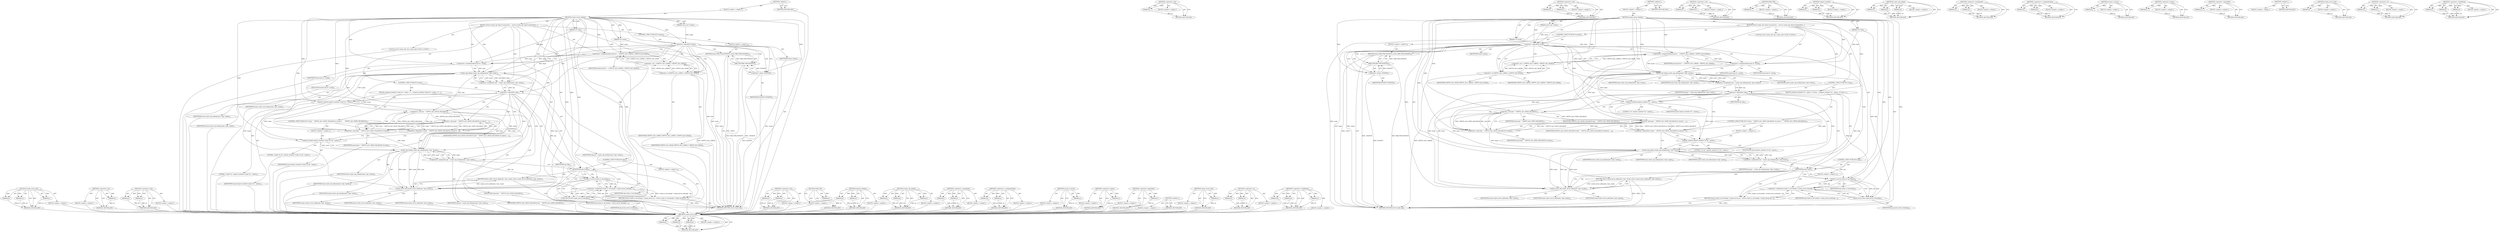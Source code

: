 digraph "&lt;operator&gt;.conditional" {
vulnerable_171 [label=<(METHOD,crypto_larval_add)>];
vulnerable_172 [label=<(PARAM,p1)>];
vulnerable_173 [label=<(PARAM,p2)>];
vulnerable_174 [label=<(PARAM,p3)>];
vulnerable_175 [label=<(BLOCK,&lt;empty&gt;,&lt;empty&gt;)>];
vulnerable_176 [label=<(METHOD_RETURN,ANY)>];
vulnerable_122 [label=<(METHOD,&lt;operator&gt;.not)>];
vulnerable_123 [label=<(PARAM,p1)>];
vulnerable_124 [label=<(BLOCK,&lt;empty&gt;,&lt;empty&gt;)>];
vulnerable_125 [label=<(METHOD_RETURN,ANY)>];
vulnerable_147 [label=<(METHOD,&lt;operator&gt;.and)>];
vulnerable_148 [label=<(PARAM,p1)>];
vulnerable_149 [label=<(PARAM,p2)>];
vulnerable_150 [label=<(BLOCK,&lt;empty&gt;,&lt;empty&gt;)>];
vulnerable_151 [label=<(METHOD_RETURN,ANY)>];
vulnerable_6 [label=<(METHOD,&lt;global&gt;)<SUB>1</SUB>>];
vulnerable_7 [label=<(BLOCK,&lt;empty&gt;,&lt;empty&gt;)<SUB>1</SUB>>];
vulnerable_8 [label=<(METHOD,crypto_larval_lookup)<SUB>1</SUB>>];
vulnerable_9 [label=<(PARAM,const char *name)<SUB>1</SUB>>];
vulnerable_10 [label=<(PARAM,u32 type)<SUB>1</SUB>>];
vulnerable_11 [label=<(PARAM,u32 mask)<SUB>1</SUB>>];
vulnerable_12 [label=<(BLOCK,{
	struct crypto_alg *alg;

	if (!name)
		retur...,{
	struct crypto_alg *alg;

	if (!name)
		retur...)<SUB>2</SUB>>];
vulnerable_13 [label="<(LOCAL,struct crypto_alg* alg: crypto_alg*)<SUB>3</SUB>>"];
vulnerable_14 [label=<(CONTROL_STRUCTURE,IF,if (!name))<SUB>5</SUB>>];
vulnerable_15 [label=<(&lt;operator&gt;.logicalNot,!name)<SUB>5</SUB>>];
vulnerable_16 [label=<(IDENTIFIER,name,!name)<SUB>5</SUB>>];
vulnerable_17 [label=<(BLOCK,&lt;empty&gt;,&lt;empty&gt;)<SUB>6</SUB>>];
vulnerable_18 [label=<(RETURN,return ERR_PTR(-ENOENT);,return ERR_PTR(-ENOENT);)<SUB>6</SUB>>];
vulnerable_19 [label=<(ERR_PTR,ERR_PTR(-ENOENT))<SUB>6</SUB>>];
vulnerable_20 [label=<(&lt;operator&gt;.minus,-ENOENT)<SUB>6</SUB>>];
vulnerable_21 [label=<(IDENTIFIER,ENOENT,-ENOENT)<SUB>6</SUB>>];
vulnerable_22 [label=<(&lt;operators&gt;.assignmentAnd,mask &amp;= ~(CRYPTO_ALG_LARVAL | CRYPTO_ALG_DEAD))<SUB>8</SUB>>];
vulnerable_23 [label=<(IDENTIFIER,mask,mask &amp;= ~(CRYPTO_ALG_LARVAL | CRYPTO_ALG_DEAD))<SUB>8</SUB>>];
vulnerable_24 [label=<(&lt;operator&gt;.not,~(CRYPTO_ALG_LARVAL | CRYPTO_ALG_DEAD))<SUB>8</SUB>>];
vulnerable_25 [label=<(&lt;operator&gt;.or,CRYPTO_ALG_LARVAL | CRYPTO_ALG_DEAD)<SUB>8</SUB>>];
vulnerable_26 [label=<(IDENTIFIER,CRYPTO_ALG_LARVAL,CRYPTO_ALG_LARVAL | CRYPTO_ALG_DEAD)<SUB>8</SUB>>];
vulnerable_27 [label=<(IDENTIFIER,CRYPTO_ALG_DEAD,CRYPTO_ALG_LARVAL | CRYPTO_ALG_DEAD)<SUB>8</SUB>>];
vulnerable_28 [label=<(&lt;operators&gt;.assignmentAnd,type &amp;= mask)<SUB>9</SUB>>];
vulnerable_29 [label=<(IDENTIFIER,type,type &amp;= mask)<SUB>9</SUB>>];
vulnerable_30 [label=<(IDENTIFIER,mask,type &amp;= mask)<SUB>9</SUB>>];
vulnerable_31 [label=<(&lt;operator&gt;.assignment,alg = crypto_alg_lookup(name, type, mask))<SUB>11</SUB>>];
vulnerable_32 [label=<(IDENTIFIER,alg,alg = crypto_alg_lookup(name, type, mask))<SUB>11</SUB>>];
vulnerable_33 [label=<(crypto_alg_lookup,crypto_alg_lookup(name, type, mask))<SUB>11</SUB>>];
vulnerable_34 [label=<(IDENTIFIER,name,crypto_alg_lookup(name, type, mask))<SUB>11</SUB>>];
vulnerable_35 [label=<(IDENTIFIER,type,crypto_alg_lookup(name, type, mask))<SUB>11</SUB>>];
vulnerable_36 [label=<(IDENTIFIER,mask,crypto_alg_lookup(name, type, mask))<SUB>11</SUB>>];
vulnerable_37 [label=<(CONTROL_STRUCTURE,IF,if (!alg))<SUB>12</SUB>>];
vulnerable_38 [label=<(&lt;operator&gt;.logicalNot,!alg)<SUB>12</SUB>>];
vulnerable_39 [label=<(IDENTIFIER,alg,!alg)<SUB>12</SUB>>];
vulnerable_40 [label=<(BLOCK,{
		request_module(&quot;%s&quot;, name);
 
 		if (!((typ...,{
		request_module(&quot;%s&quot;, name);
 
 		if (!((typ...)<SUB>12</SUB>>];
vulnerable_41 [label=<(request_module,request_module(&quot;%s&quot;, name))<SUB>13</SUB>>];
vulnerable_42 [label=<(LITERAL,&quot;%s&quot;,request_module(&quot;%s&quot;, name))<SUB>13</SUB>>];
vulnerable_43 [label=<(IDENTIFIER,name,request_module(&quot;%s&quot;, name))<SUB>13</SUB>>];
vulnerable_44 [label=<(CONTROL_STRUCTURE,IF,if (!((type ^ CRYPTO_ALG_NEED_FALLBACK) &amp; mask &amp;
 		      CRYPTO_ALG_NEED_FALLBACK)))<SUB>15</SUB>>];
vulnerable_45 [label=<(&lt;operator&gt;.logicalNot,!((type ^ CRYPTO_ALG_NEED_FALLBACK) &amp; mask &amp;
 	...)<SUB>15</SUB>>];
vulnerable_46 [label=<(&lt;operator&gt;.and,(type ^ CRYPTO_ALG_NEED_FALLBACK) &amp; mask &amp;
 		 ...)<SUB>15</SUB>>];
vulnerable_47 [label=<(&lt;operator&gt;.and,(type ^ CRYPTO_ALG_NEED_FALLBACK) &amp; mask)<SUB>15</SUB>>];
vulnerable_48 [label=<(&lt;operator&gt;.xor,type ^ CRYPTO_ALG_NEED_FALLBACK)<SUB>15</SUB>>];
vulnerable_49 [label=<(IDENTIFIER,type,type ^ CRYPTO_ALG_NEED_FALLBACK)<SUB>15</SUB>>];
vulnerable_50 [label=<(IDENTIFIER,CRYPTO_ALG_NEED_FALLBACK,type ^ CRYPTO_ALG_NEED_FALLBACK)<SUB>15</SUB>>];
vulnerable_51 [label=<(IDENTIFIER,mask,(type ^ CRYPTO_ALG_NEED_FALLBACK) &amp; mask)<SUB>15</SUB>>];
vulnerable_52 [label=<(IDENTIFIER,CRYPTO_ALG_NEED_FALLBACK,(type ^ CRYPTO_ALG_NEED_FALLBACK) &amp; mask &amp;
 		 ...)<SUB>16</SUB>>];
vulnerable_53 [label=<(BLOCK,&lt;empty&gt;,&lt;empty&gt;)<SUB>17</SUB>>];
vulnerable_54 [label=<(request_module,request_module(&quot;%s-all&quot;, name))<SUB>17</SUB>>];
vulnerable_55 [label=<(LITERAL,&quot;%s-all&quot;,request_module(&quot;%s-all&quot;, name))<SUB>17</SUB>>];
vulnerable_56 [label=<(IDENTIFIER,name,request_module(&quot;%s-all&quot;, name))<SUB>17</SUB>>];
vulnerable_57 [label=<(&lt;operator&gt;.assignment,alg = crypto_alg_lookup(name, type, mask))<SUB>19</SUB>>];
vulnerable_58 [label=<(IDENTIFIER,alg,alg = crypto_alg_lookup(name, type, mask))<SUB>19</SUB>>];
vulnerable_59 [label=<(crypto_alg_lookup,crypto_alg_lookup(name, type, mask))<SUB>19</SUB>>];
vulnerable_60 [label=<(IDENTIFIER,name,crypto_alg_lookup(name, type, mask))<SUB>19</SUB>>];
vulnerable_61 [label=<(IDENTIFIER,type,crypto_alg_lookup(name, type, mask))<SUB>19</SUB>>];
vulnerable_62 [label=<(IDENTIFIER,mask,crypto_alg_lookup(name, type, mask))<SUB>19</SUB>>];
vulnerable_63 [label=<(CONTROL_STRUCTURE,IF,if (alg))<SUB>22</SUB>>];
vulnerable_64 [label=<(IDENTIFIER,alg,if (alg))<SUB>22</SUB>>];
vulnerable_65 [label=<(BLOCK,&lt;empty&gt;,&lt;empty&gt;)<SUB>23</SUB>>];
vulnerable_66 [label=<(RETURN,return crypto_is_larval(alg) ? crypto_larval_wa...,return crypto_is_larval(alg) ? crypto_larval_wa...)<SUB>23</SUB>>];
vulnerable_67 [label=<(&lt;operator&gt;.conditional,crypto_is_larval(alg) ? crypto_larval_wait(alg)...)<SUB>23</SUB>>];
vulnerable_68 [label=<(crypto_is_larval,crypto_is_larval(alg))<SUB>23</SUB>>];
vulnerable_69 [label=<(IDENTIFIER,alg,crypto_is_larval(alg))<SUB>23</SUB>>];
vulnerable_70 [label=<(crypto_larval_wait,crypto_larval_wait(alg))<SUB>23</SUB>>];
vulnerable_71 [label=<(IDENTIFIER,alg,crypto_larval_wait(alg))<SUB>23</SUB>>];
vulnerable_72 [label=<(IDENTIFIER,alg,crypto_is_larval(alg) ? crypto_larval_wait(alg)...)<SUB>23</SUB>>];
vulnerable_73 [label=<(RETURN,return crypto_larval_add(name, type, mask);,return crypto_larval_add(name, type, mask);)<SUB>25</SUB>>];
vulnerable_74 [label=<(crypto_larval_add,crypto_larval_add(name, type, mask))<SUB>25</SUB>>];
vulnerable_75 [label=<(IDENTIFIER,name,crypto_larval_add(name, type, mask))<SUB>25</SUB>>];
vulnerable_76 [label=<(IDENTIFIER,type,crypto_larval_add(name, type, mask))<SUB>25</SUB>>];
vulnerable_77 [label=<(IDENTIFIER,mask,crypto_larval_add(name, type, mask))<SUB>25</SUB>>];
vulnerable_78 [label=<(METHOD_RETURN,struct crypto_alg)<SUB>1</SUB>>];
vulnerable_80 [label=<(METHOD_RETURN,ANY)<SUB>1</SUB>>];
vulnerable_152 [label=<(METHOD,&lt;operator&gt;.xor)>];
vulnerable_153 [label=<(PARAM,p1)>];
vulnerable_154 [label=<(PARAM,p2)>];
vulnerable_155 [label=<(BLOCK,&lt;empty&gt;,&lt;empty&gt;)>];
vulnerable_156 [label=<(METHOD_RETURN,ANY)>];
vulnerable_109 [label=<(METHOD,ERR_PTR)>];
vulnerable_110 [label=<(PARAM,p1)>];
vulnerable_111 [label=<(BLOCK,&lt;empty&gt;,&lt;empty&gt;)>];
vulnerable_112 [label=<(METHOD_RETURN,ANY)>];
vulnerable_142 [label=<(METHOD,request_module)>];
vulnerable_143 [label=<(PARAM,p1)>];
vulnerable_144 [label=<(PARAM,p2)>];
vulnerable_145 [label=<(BLOCK,&lt;empty&gt;,&lt;empty&gt;)>];
vulnerable_146 [label=<(METHOD_RETURN,ANY)>];
vulnerable_136 [label=<(METHOD,crypto_alg_lookup)>];
vulnerable_137 [label=<(PARAM,p1)>];
vulnerable_138 [label=<(PARAM,p2)>];
vulnerable_139 [label=<(PARAM,p3)>];
vulnerable_140 [label=<(BLOCK,&lt;empty&gt;,&lt;empty&gt;)>];
vulnerable_141 [label=<(METHOD_RETURN,ANY)>];
vulnerable_131 [label=<(METHOD,&lt;operator&gt;.assignment)>];
vulnerable_132 [label=<(PARAM,p1)>];
vulnerable_133 [label=<(PARAM,p2)>];
vulnerable_134 [label=<(BLOCK,&lt;empty&gt;,&lt;empty&gt;)>];
vulnerable_135 [label=<(METHOD_RETURN,ANY)>];
vulnerable_117 [label=<(METHOD,&lt;operators&gt;.assignmentAnd)>];
vulnerable_118 [label=<(PARAM,p1)>];
vulnerable_119 [label=<(PARAM,p2)>];
vulnerable_120 [label=<(BLOCK,&lt;empty&gt;,&lt;empty&gt;)>];
vulnerable_121 [label=<(METHOD_RETURN,ANY)>];
vulnerable_163 [label=<(METHOD,crypto_is_larval)>];
vulnerable_164 [label=<(PARAM,p1)>];
vulnerable_165 [label=<(BLOCK,&lt;empty&gt;,&lt;empty&gt;)>];
vulnerable_166 [label=<(METHOD_RETURN,ANY)>];
vulnerable_113 [label=<(METHOD,&lt;operator&gt;.minus)>];
vulnerable_114 [label=<(PARAM,p1)>];
vulnerable_115 [label=<(BLOCK,&lt;empty&gt;,&lt;empty&gt;)>];
vulnerable_116 [label=<(METHOD_RETURN,ANY)>];
vulnerable_105 [label=<(METHOD,&lt;operator&gt;.logicalNot)>];
vulnerable_106 [label=<(PARAM,p1)>];
vulnerable_107 [label=<(BLOCK,&lt;empty&gt;,&lt;empty&gt;)>];
vulnerable_108 [label=<(METHOD_RETURN,ANY)>];
vulnerable_99 [label=<(METHOD,&lt;global&gt;)<SUB>1</SUB>>];
vulnerable_100 [label=<(BLOCK,&lt;empty&gt;,&lt;empty&gt;)>];
vulnerable_101 [label=<(METHOD_RETURN,ANY)>];
vulnerable_167 [label=<(METHOD,crypto_larval_wait)>];
vulnerable_168 [label=<(PARAM,p1)>];
vulnerable_169 [label=<(BLOCK,&lt;empty&gt;,&lt;empty&gt;)>];
vulnerable_170 [label=<(METHOD_RETURN,ANY)>];
vulnerable_126 [label=<(METHOD,&lt;operator&gt;.or)>];
vulnerable_127 [label=<(PARAM,p1)>];
vulnerable_128 [label=<(PARAM,p2)>];
vulnerable_129 [label=<(BLOCK,&lt;empty&gt;,&lt;empty&gt;)>];
vulnerable_130 [label=<(METHOD_RETURN,ANY)>];
vulnerable_157 [label=<(METHOD,&lt;operator&gt;.conditional)>];
vulnerable_158 [label=<(PARAM,p1)>];
vulnerable_159 [label=<(PARAM,p2)>];
vulnerable_160 [label=<(PARAM,p3)>];
vulnerable_161 [label=<(BLOCK,&lt;empty&gt;,&lt;empty&gt;)>];
vulnerable_162 [label=<(METHOD_RETURN,ANY)>];
fixed_171 [label=<(METHOD,crypto_larval_add)>];
fixed_172 [label=<(PARAM,p1)>];
fixed_173 [label=<(PARAM,p2)>];
fixed_174 [label=<(PARAM,p3)>];
fixed_175 [label=<(BLOCK,&lt;empty&gt;,&lt;empty&gt;)>];
fixed_176 [label=<(METHOD_RETURN,ANY)>];
fixed_122 [label=<(METHOD,&lt;operator&gt;.not)>];
fixed_123 [label=<(PARAM,p1)>];
fixed_124 [label=<(BLOCK,&lt;empty&gt;,&lt;empty&gt;)>];
fixed_125 [label=<(METHOD_RETURN,ANY)>];
fixed_147 [label=<(METHOD,&lt;operator&gt;.and)>];
fixed_148 [label=<(PARAM,p1)>];
fixed_149 [label=<(PARAM,p2)>];
fixed_150 [label=<(BLOCK,&lt;empty&gt;,&lt;empty&gt;)>];
fixed_151 [label=<(METHOD_RETURN,ANY)>];
fixed_6 [label=<(METHOD,&lt;global&gt;)<SUB>1</SUB>>];
fixed_7 [label=<(BLOCK,&lt;empty&gt;,&lt;empty&gt;)<SUB>1</SUB>>];
fixed_8 [label=<(METHOD,crypto_larval_lookup)<SUB>1</SUB>>];
fixed_9 [label=<(PARAM,const char *name)<SUB>1</SUB>>];
fixed_10 [label=<(PARAM,u32 type)<SUB>1</SUB>>];
fixed_11 [label=<(PARAM,u32 mask)<SUB>1</SUB>>];
fixed_12 [label=<(BLOCK,{
	struct crypto_alg *alg;

	if (!name)
		retur...,{
	struct crypto_alg *alg;

	if (!name)
		retur...)<SUB>2</SUB>>];
fixed_13 [label="<(LOCAL,struct crypto_alg* alg: crypto_alg*)<SUB>3</SUB>>"];
fixed_14 [label=<(CONTROL_STRUCTURE,IF,if (!name))<SUB>5</SUB>>];
fixed_15 [label=<(&lt;operator&gt;.logicalNot,!name)<SUB>5</SUB>>];
fixed_16 [label=<(IDENTIFIER,name,!name)<SUB>5</SUB>>];
fixed_17 [label=<(BLOCK,&lt;empty&gt;,&lt;empty&gt;)<SUB>6</SUB>>];
fixed_18 [label=<(RETURN,return ERR_PTR(-ENOENT);,return ERR_PTR(-ENOENT);)<SUB>6</SUB>>];
fixed_19 [label=<(ERR_PTR,ERR_PTR(-ENOENT))<SUB>6</SUB>>];
fixed_20 [label=<(&lt;operator&gt;.minus,-ENOENT)<SUB>6</SUB>>];
fixed_21 [label=<(IDENTIFIER,ENOENT,-ENOENT)<SUB>6</SUB>>];
fixed_22 [label=<(&lt;operators&gt;.assignmentAnd,mask &amp;= ~(CRYPTO_ALG_LARVAL | CRYPTO_ALG_DEAD))<SUB>8</SUB>>];
fixed_23 [label=<(IDENTIFIER,mask,mask &amp;= ~(CRYPTO_ALG_LARVAL | CRYPTO_ALG_DEAD))<SUB>8</SUB>>];
fixed_24 [label=<(&lt;operator&gt;.not,~(CRYPTO_ALG_LARVAL | CRYPTO_ALG_DEAD))<SUB>8</SUB>>];
fixed_25 [label=<(&lt;operator&gt;.or,CRYPTO_ALG_LARVAL | CRYPTO_ALG_DEAD)<SUB>8</SUB>>];
fixed_26 [label=<(IDENTIFIER,CRYPTO_ALG_LARVAL,CRYPTO_ALG_LARVAL | CRYPTO_ALG_DEAD)<SUB>8</SUB>>];
fixed_27 [label=<(IDENTIFIER,CRYPTO_ALG_DEAD,CRYPTO_ALG_LARVAL | CRYPTO_ALG_DEAD)<SUB>8</SUB>>];
fixed_28 [label=<(&lt;operators&gt;.assignmentAnd,type &amp;= mask)<SUB>9</SUB>>];
fixed_29 [label=<(IDENTIFIER,type,type &amp;= mask)<SUB>9</SUB>>];
fixed_30 [label=<(IDENTIFIER,mask,type &amp;= mask)<SUB>9</SUB>>];
fixed_31 [label=<(&lt;operator&gt;.assignment,alg = crypto_alg_lookup(name, type, mask))<SUB>11</SUB>>];
fixed_32 [label=<(IDENTIFIER,alg,alg = crypto_alg_lookup(name, type, mask))<SUB>11</SUB>>];
fixed_33 [label=<(crypto_alg_lookup,crypto_alg_lookup(name, type, mask))<SUB>11</SUB>>];
fixed_34 [label=<(IDENTIFIER,name,crypto_alg_lookup(name, type, mask))<SUB>11</SUB>>];
fixed_35 [label=<(IDENTIFIER,type,crypto_alg_lookup(name, type, mask))<SUB>11</SUB>>];
fixed_36 [label=<(IDENTIFIER,mask,crypto_alg_lookup(name, type, mask))<SUB>11</SUB>>];
fixed_37 [label=<(CONTROL_STRUCTURE,IF,if (!alg))<SUB>12</SUB>>];
fixed_38 [label=<(&lt;operator&gt;.logicalNot,!alg)<SUB>12</SUB>>];
fixed_39 [label=<(IDENTIFIER,alg,!alg)<SUB>12</SUB>>];
fixed_40 [label=<(BLOCK,{
		request_module(&quot;crypto-%s&quot;, name);
 
 		if ...,{
		request_module(&quot;crypto-%s&quot;, name);
 
 		if ...)<SUB>12</SUB>>];
fixed_41 [label=<(request_module,request_module(&quot;crypto-%s&quot;, name))<SUB>13</SUB>>];
fixed_42 [label=<(LITERAL,&quot;crypto-%s&quot;,request_module(&quot;crypto-%s&quot;, name))<SUB>13</SUB>>];
fixed_43 [label=<(IDENTIFIER,name,request_module(&quot;crypto-%s&quot;, name))<SUB>13</SUB>>];
fixed_44 [label=<(CONTROL_STRUCTURE,IF,if (!((type ^ CRYPTO_ALG_NEED_FALLBACK) &amp; mask &amp;
 		      CRYPTO_ALG_NEED_FALLBACK)))<SUB>15</SUB>>];
fixed_45 [label=<(&lt;operator&gt;.logicalNot,!((type ^ CRYPTO_ALG_NEED_FALLBACK) &amp; mask &amp;
 	...)<SUB>15</SUB>>];
fixed_46 [label=<(&lt;operator&gt;.and,(type ^ CRYPTO_ALG_NEED_FALLBACK) &amp; mask &amp;
 		 ...)<SUB>15</SUB>>];
fixed_47 [label=<(&lt;operator&gt;.and,(type ^ CRYPTO_ALG_NEED_FALLBACK) &amp; mask)<SUB>15</SUB>>];
fixed_48 [label=<(&lt;operator&gt;.xor,type ^ CRYPTO_ALG_NEED_FALLBACK)<SUB>15</SUB>>];
fixed_49 [label=<(IDENTIFIER,type,type ^ CRYPTO_ALG_NEED_FALLBACK)<SUB>15</SUB>>];
fixed_50 [label=<(IDENTIFIER,CRYPTO_ALG_NEED_FALLBACK,type ^ CRYPTO_ALG_NEED_FALLBACK)<SUB>15</SUB>>];
fixed_51 [label=<(IDENTIFIER,mask,(type ^ CRYPTO_ALG_NEED_FALLBACK) &amp; mask)<SUB>15</SUB>>];
fixed_52 [label=<(IDENTIFIER,CRYPTO_ALG_NEED_FALLBACK,(type ^ CRYPTO_ALG_NEED_FALLBACK) &amp; mask &amp;
 		 ...)<SUB>16</SUB>>];
fixed_53 [label=<(BLOCK,&lt;empty&gt;,&lt;empty&gt;)<SUB>17</SUB>>];
fixed_54 [label=<(request_module,request_module(&quot;crypto-%s-all&quot;, name))<SUB>17</SUB>>];
fixed_55 [label=<(LITERAL,&quot;crypto-%s-all&quot;,request_module(&quot;crypto-%s-all&quot;, name))<SUB>17</SUB>>];
fixed_56 [label=<(IDENTIFIER,name,request_module(&quot;crypto-%s-all&quot;, name))<SUB>17</SUB>>];
fixed_57 [label=<(&lt;operator&gt;.assignment,alg = crypto_alg_lookup(name, type, mask))<SUB>19</SUB>>];
fixed_58 [label=<(IDENTIFIER,alg,alg = crypto_alg_lookup(name, type, mask))<SUB>19</SUB>>];
fixed_59 [label=<(crypto_alg_lookup,crypto_alg_lookup(name, type, mask))<SUB>19</SUB>>];
fixed_60 [label=<(IDENTIFIER,name,crypto_alg_lookup(name, type, mask))<SUB>19</SUB>>];
fixed_61 [label=<(IDENTIFIER,type,crypto_alg_lookup(name, type, mask))<SUB>19</SUB>>];
fixed_62 [label=<(IDENTIFIER,mask,crypto_alg_lookup(name, type, mask))<SUB>19</SUB>>];
fixed_63 [label=<(CONTROL_STRUCTURE,IF,if (alg))<SUB>22</SUB>>];
fixed_64 [label=<(IDENTIFIER,alg,if (alg))<SUB>22</SUB>>];
fixed_65 [label=<(BLOCK,&lt;empty&gt;,&lt;empty&gt;)<SUB>23</SUB>>];
fixed_66 [label=<(RETURN,return crypto_is_larval(alg) ? crypto_larval_wa...,return crypto_is_larval(alg) ? crypto_larval_wa...)<SUB>23</SUB>>];
fixed_67 [label=<(&lt;operator&gt;.conditional,crypto_is_larval(alg) ? crypto_larval_wait(alg)...)<SUB>23</SUB>>];
fixed_68 [label=<(crypto_is_larval,crypto_is_larval(alg))<SUB>23</SUB>>];
fixed_69 [label=<(IDENTIFIER,alg,crypto_is_larval(alg))<SUB>23</SUB>>];
fixed_70 [label=<(crypto_larval_wait,crypto_larval_wait(alg))<SUB>23</SUB>>];
fixed_71 [label=<(IDENTIFIER,alg,crypto_larval_wait(alg))<SUB>23</SUB>>];
fixed_72 [label=<(IDENTIFIER,alg,crypto_is_larval(alg) ? crypto_larval_wait(alg)...)<SUB>23</SUB>>];
fixed_73 [label=<(RETURN,return crypto_larval_add(name, type, mask);,return crypto_larval_add(name, type, mask);)<SUB>25</SUB>>];
fixed_74 [label=<(crypto_larval_add,crypto_larval_add(name, type, mask))<SUB>25</SUB>>];
fixed_75 [label=<(IDENTIFIER,name,crypto_larval_add(name, type, mask))<SUB>25</SUB>>];
fixed_76 [label=<(IDENTIFIER,type,crypto_larval_add(name, type, mask))<SUB>25</SUB>>];
fixed_77 [label=<(IDENTIFIER,mask,crypto_larval_add(name, type, mask))<SUB>25</SUB>>];
fixed_78 [label=<(METHOD_RETURN,struct crypto_alg)<SUB>1</SUB>>];
fixed_80 [label=<(METHOD_RETURN,ANY)<SUB>1</SUB>>];
fixed_152 [label=<(METHOD,&lt;operator&gt;.xor)>];
fixed_153 [label=<(PARAM,p1)>];
fixed_154 [label=<(PARAM,p2)>];
fixed_155 [label=<(BLOCK,&lt;empty&gt;,&lt;empty&gt;)>];
fixed_156 [label=<(METHOD_RETURN,ANY)>];
fixed_109 [label=<(METHOD,ERR_PTR)>];
fixed_110 [label=<(PARAM,p1)>];
fixed_111 [label=<(BLOCK,&lt;empty&gt;,&lt;empty&gt;)>];
fixed_112 [label=<(METHOD_RETURN,ANY)>];
fixed_142 [label=<(METHOD,request_module)>];
fixed_143 [label=<(PARAM,p1)>];
fixed_144 [label=<(PARAM,p2)>];
fixed_145 [label=<(BLOCK,&lt;empty&gt;,&lt;empty&gt;)>];
fixed_146 [label=<(METHOD_RETURN,ANY)>];
fixed_136 [label=<(METHOD,crypto_alg_lookup)>];
fixed_137 [label=<(PARAM,p1)>];
fixed_138 [label=<(PARAM,p2)>];
fixed_139 [label=<(PARAM,p3)>];
fixed_140 [label=<(BLOCK,&lt;empty&gt;,&lt;empty&gt;)>];
fixed_141 [label=<(METHOD_RETURN,ANY)>];
fixed_131 [label=<(METHOD,&lt;operator&gt;.assignment)>];
fixed_132 [label=<(PARAM,p1)>];
fixed_133 [label=<(PARAM,p2)>];
fixed_134 [label=<(BLOCK,&lt;empty&gt;,&lt;empty&gt;)>];
fixed_135 [label=<(METHOD_RETURN,ANY)>];
fixed_117 [label=<(METHOD,&lt;operators&gt;.assignmentAnd)>];
fixed_118 [label=<(PARAM,p1)>];
fixed_119 [label=<(PARAM,p2)>];
fixed_120 [label=<(BLOCK,&lt;empty&gt;,&lt;empty&gt;)>];
fixed_121 [label=<(METHOD_RETURN,ANY)>];
fixed_163 [label=<(METHOD,crypto_is_larval)>];
fixed_164 [label=<(PARAM,p1)>];
fixed_165 [label=<(BLOCK,&lt;empty&gt;,&lt;empty&gt;)>];
fixed_166 [label=<(METHOD_RETURN,ANY)>];
fixed_113 [label=<(METHOD,&lt;operator&gt;.minus)>];
fixed_114 [label=<(PARAM,p1)>];
fixed_115 [label=<(BLOCK,&lt;empty&gt;,&lt;empty&gt;)>];
fixed_116 [label=<(METHOD_RETURN,ANY)>];
fixed_105 [label=<(METHOD,&lt;operator&gt;.logicalNot)>];
fixed_106 [label=<(PARAM,p1)>];
fixed_107 [label=<(BLOCK,&lt;empty&gt;,&lt;empty&gt;)>];
fixed_108 [label=<(METHOD_RETURN,ANY)>];
fixed_99 [label=<(METHOD,&lt;global&gt;)<SUB>1</SUB>>];
fixed_100 [label=<(BLOCK,&lt;empty&gt;,&lt;empty&gt;)>];
fixed_101 [label=<(METHOD_RETURN,ANY)>];
fixed_167 [label=<(METHOD,crypto_larval_wait)>];
fixed_168 [label=<(PARAM,p1)>];
fixed_169 [label=<(BLOCK,&lt;empty&gt;,&lt;empty&gt;)>];
fixed_170 [label=<(METHOD_RETURN,ANY)>];
fixed_126 [label=<(METHOD,&lt;operator&gt;.or)>];
fixed_127 [label=<(PARAM,p1)>];
fixed_128 [label=<(PARAM,p2)>];
fixed_129 [label=<(BLOCK,&lt;empty&gt;,&lt;empty&gt;)>];
fixed_130 [label=<(METHOD_RETURN,ANY)>];
fixed_157 [label=<(METHOD,&lt;operator&gt;.conditional)>];
fixed_158 [label=<(PARAM,p1)>];
fixed_159 [label=<(PARAM,p2)>];
fixed_160 [label=<(PARAM,p3)>];
fixed_161 [label=<(BLOCK,&lt;empty&gt;,&lt;empty&gt;)>];
fixed_162 [label=<(METHOD_RETURN,ANY)>];
vulnerable_171 -> vulnerable_172  [key=0, label="AST: "];
vulnerable_171 -> vulnerable_172  [key=1, label="DDG: "];
vulnerable_171 -> vulnerable_175  [key=0, label="AST: "];
vulnerable_171 -> vulnerable_173  [key=0, label="AST: "];
vulnerable_171 -> vulnerable_173  [key=1, label="DDG: "];
vulnerable_171 -> vulnerable_176  [key=0, label="AST: "];
vulnerable_171 -> vulnerable_176  [key=1, label="CFG: "];
vulnerable_171 -> vulnerable_174  [key=0, label="AST: "];
vulnerable_171 -> vulnerable_174  [key=1, label="DDG: "];
vulnerable_172 -> vulnerable_176  [key=0, label="DDG: p1"];
vulnerable_173 -> vulnerable_176  [key=0, label="DDG: p2"];
vulnerable_174 -> vulnerable_176  [key=0, label="DDG: p3"];
vulnerable_122 -> vulnerable_123  [key=0, label="AST: "];
vulnerable_122 -> vulnerable_123  [key=1, label="DDG: "];
vulnerable_122 -> vulnerable_124  [key=0, label="AST: "];
vulnerable_122 -> vulnerable_125  [key=0, label="AST: "];
vulnerable_122 -> vulnerable_125  [key=1, label="CFG: "];
vulnerable_123 -> vulnerable_125  [key=0, label="DDG: p1"];
vulnerable_147 -> vulnerable_148  [key=0, label="AST: "];
vulnerable_147 -> vulnerable_148  [key=1, label="DDG: "];
vulnerable_147 -> vulnerable_150  [key=0, label="AST: "];
vulnerable_147 -> vulnerable_149  [key=0, label="AST: "];
vulnerable_147 -> vulnerable_149  [key=1, label="DDG: "];
vulnerable_147 -> vulnerable_151  [key=0, label="AST: "];
vulnerable_147 -> vulnerable_151  [key=1, label="CFG: "];
vulnerable_148 -> vulnerable_151  [key=0, label="DDG: p1"];
vulnerable_149 -> vulnerable_151  [key=0, label="DDG: p2"];
vulnerable_6 -> vulnerable_7  [key=0, label="AST: "];
vulnerable_6 -> vulnerable_80  [key=0, label="AST: "];
vulnerable_6 -> vulnerable_80  [key=1, label="CFG: "];
vulnerable_7 -> vulnerable_8  [key=0, label="AST: "];
vulnerable_8 -> vulnerable_9  [key=0, label="AST: "];
vulnerable_8 -> vulnerable_9  [key=1, label="DDG: "];
vulnerable_8 -> vulnerable_10  [key=0, label="AST: "];
vulnerable_8 -> vulnerable_10  [key=1, label="DDG: "];
vulnerable_8 -> vulnerable_11  [key=0, label="AST: "];
vulnerable_8 -> vulnerable_11  [key=1, label="DDG: "];
vulnerable_8 -> vulnerable_12  [key=0, label="AST: "];
vulnerable_8 -> vulnerable_78  [key=0, label="AST: "];
vulnerable_8 -> vulnerable_15  [key=0, label="CFG: "];
vulnerable_8 -> vulnerable_15  [key=1, label="DDG: "];
vulnerable_8 -> vulnerable_28  [key=0, label="DDG: "];
vulnerable_8 -> vulnerable_22  [key=0, label="DDG: "];
vulnerable_8 -> vulnerable_64  [key=0, label="DDG: "];
vulnerable_8 -> vulnerable_33  [key=0, label="DDG: "];
vulnerable_8 -> vulnerable_38  [key=0, label="DDG: "];
vulnerable_8 -> vulnerable_74  [key=0, label="DDG: "];
vulnerable_8 -> vulnerable_25  [key=0, label="DDG: "];
vulnerable_8 -> vulnerable_41  [key=0, label="DDG: "];
vulnerable_8 -> vulnerable_67  [key=0, label="DDG: "];
vulnerable_8 -> vulnerable_59  [key=0, label="DDG: "];
vulnerable_8 -> vulnerable_20  [key=0, label="DDG: "];
vulnerable_8 -> vulnerable_46  [key=0, label="DDG: "];
vulnerable_8 -> vulnerable_54  [key=0, label="DDG: "];
vulnerable_8 -> vulnerable_68  [key=0, label="DDG: "];
vulnerable_8 -> vulnerable_70  [key=0, label="DDG: "];
vulnerable_8 -> vulnerable_47  [key=0, label="DDG: "];
vulnerable_8 -> vulnerable_48  [key=0, label="DDG: "];
vulnerable_9 -> vulnerable_15  [key=0, label="DDG: name"];
vulnerable_10 -> vulnerable_78  [key=0, label="DDG: type"];
vulnerable_10 -> vulnerable_28  [key=0, label="DDG: type"];
vulnerable_11 -> vulnerable_78  [key=0, label="DDG: mask"];
vulnerable_11 -> vulnerable_22  [key=0, label="DDG: mask"];
vulnerable_12 -> vulnerable_13  [key=0, label="AST: "];
vulnerable_12 -> vulnerable_14  [key=0, label="AST: "];
vulnerable_12 -> vulnerable_22  [key=0, label="AST: "];
vulnerable_12 -> vulnerable_28  [key=0, label="AST: "];
vulnerable_12 -> vulnerable_31  [key=0, label="AST: "];
vulnerable_12 -> vulnerable_37  [key=0, label="AST: "];
vulnerable_12 -> vulnerable_63  [key=0, label="AST: "];
vulnerable_12 -> vulnerable_73  [key=0, label="AST: "];
vulnerable_14 -> vulnerable_15  [key=0, label="AST: "];
vulnerable_14 -> vulnerable_17  [key=0, label="AST: "];
vulnerable_15 -> vulnerable_16  [key=0, label="AST: "];
vulnerable_15 -> vulnerable_20  [key=0, label="CFG: "];
vulnerable_15 -> vulnerable_20  [key=1, label="CDG: "];
vulnerable_15 -> vulnerable_25  [key=0, label="CFG: "];
vulnerable_15 -> vulnerable_25  [key=1, label="CDG: "];
vulnerable_15 -> vulnerable_78  [key=0, label="DDG: name"];
vulnerable_15 -> vulnerable_78  [key=1, label="DDG: !name"];
vulnerable_15 -> vulnerable_33  [key=0, label="DDG: name"];
vulnerable_15 -> vulnerable_33  [key=1, label="CDG: "];
vulnerable_15 -> vulnerable_64  [key=0, label="CDG: "];
vulnerable_15 -> vulnerable_19  [key=0, label="CDG: "];
vulnerable_15 -> vulnerable_28  [key=0, label="CDG: "];
vulnerable_15 -> vulnerable_38  [key=0, label="CDG: "];
vulnerable_15 -> vulnerable_22  [key=0, label="CDG: "];
vulnerable_15 -> vulnerable_18  [key=0, label="CDG: "];
vulnerable_15 -> vulnerable_24  [key=0, label="CDG: "];
vulnerable_15 -> vulnerable_31  [key=0, label="CDG: "];
vulnerable_17 -> vulnerable_18  [key=0, label="AST: "];
vulnerable_18 -> vulnerable_19  [key=0, label="AST: "];
vulnerable_18 -> vulnerable_78  [key=0, label="CFG: "];
vulnerable_18 -> vulnerable_78  [key=1, label="DDG: &lt;RET&gt;"];
vulnerable_19 -> vulnerable_20  [key=0, label="AST: "];
vulnerable_19 -> vulnerable_18  [key=0, label="CFG: "];
vulnerable_19 -> vulnerable_18  [key=1, label="DDG: ERR_PTR(-ENOENT)"];
vulnerable_19 -> vulnerable_78  [key=0, label="DDG: -ENOENT"];
vulnerable_19 -> vulnerable_78  [key=1, label="DDG: ERR_PTR(-ENOENT)"];
vulnerable_20 -> vulnerable_21  [key=0, label="AST: "];
vulnerable_20 -> vulnerable_19  [key=0, label="CFG: "];
vulnerable_20 -> vulnerable_19  [key=1, label="DDG: ENOENT"];
vulnerable_20 -> vulnerable_78  [key=0, label="DDG: ENOENT"];
vulnerable_22 -> vulnerable_23  [key=0, label="AST: "];
vulnerable_22 -> vulnerable_24  [key=0, label="AST: "];
vulnerable_22 -> vulnerable_28  [key=0, label="CFG: "];
vulnerable_22 -> vulnerable_28  [key=1, label="DDG: mask"];
vulnerable_22 -> vulnerable_33  [key=0, label="DDG: mask"];
vulnerable_24 -> vulnerable_25  [key=0, label="AST: "];
vulnerable_24 -> vulnerable_22  [key=0, label="CFG: "];
vulnerable_24 -> vulnerable_22  [key=1, label="DDG: CRYPTO_ALG_LARVAL | CRYPTO_ALG_DEAD"];
vulnerable_25 -> vulnerable_26  [key=0, label="AST: "];
vulnerable_25 -> vulnerable_27  [key=0, label="AST: "];
vulnerable_25 -> vulnerable_24  [key=0, label="CFG: "];
vulnerable_25 -> vulnerable_24  [key=1, label="DDG: CRYPTO_ALG_LARVAL"];
vulnerable_25 -> vulnerable_24  [key=2, label="DDG: CRYPTO_ALG_DEAD"];
vulnerable_25 -> vulnerable_78  [key=0, label="DDG: CRYPTO_ALG_LARVAL"];
vulnerable_28 -> vulnerable_29  [key=0, label="AST: "];
vulnerable_28 -> vulnerable_30  [key=0, label="AST: "];
vulnerable_28 -> vulnerable_33  [key=0, label="CFG: "];
vulnerable_28 -> vulnerable_33  [key=1, label="DDG: type"];
vulnerable_31 -> vulnerable_32  [key=0, label="AST: "];
vulnerable_31 -> vulnerable_33  [key=0, label="AST: "];
vulnerable_31 -> vulnerable_38  [key=0, label="CFG: "];
vulnerable_31 -> vulnerable_38  [key=1, label="DDG: alg"];
vulnerable_33 -> vulnerable_34  [key=0, label="AST: "];
vulnerable_33 -> vulnerable_35  [key=0, label="AST: "];
vulnerable_33 -> vulnerable_36  [key=0, label="AST: "];
vulnerable_33 -> vulnerable_31  [key=0, label="CFG: "];
vulnerable_33 -> vulnerable_31  [key=1, label="DDG: name"];
vulnerable_33 -> vulnerable_31  [key=2, label="DDG: type"];
vulnerable_33 -> vulnerable_31  [key=3, label="DDG: mask"];
vulnerable_33 -> vulnerable_74  [key=0, label="DDG: name"];
vulnerable_33 -> vulnerable_74  [key=1, label="DDG: type"];
vulnerable_33 -> vulnerable_74  [key=2, label="DDG: mask"];
vulnerable_33 -> vulnerable_41  [key=0, label="DDG: name"];
vulnerable_33 -> vulnerable_47  [key=0, label="DDG: mask"];
vulnerable_33 -> vulnerable_48  [key=0, label="DDG: type"];
vulnerable_37 -> vulnerable_38  [key=0, label="AST: "];
vulnerable_37 -> vulnerable_40  [key=0, label="AST: "];
vulnerable_38 -> vulnerable_39  [key=0, label="AST: "];
vulnerable_38 -> vulnerable_64  [key=0, label="CFG: "];
vulnerable_38 -> vulnerable_41  [key=0, label="CFG: "];
vulnerable_38 -> vulnerable_41  [key=1, label="CDG: "];
vulnerable_38 -> vulnerable_68  [key=0, label="DDG: alg"];
vulnerable_38 -> vulnerable_47  [key=0, label="CDG: "];
vulnerable_38 -> vulnerable_48  [key=0, label="CDG: "];
vulnerable_38 -> vulnerable_57  [key=0, label="CDG: "];
vulnerable_38 -> vulnerable_46  [key=0, label="CDG: "];
vulnerable_38 -> vulnerable_45  [key=0, label="CDG: "];
vulnerable_38 -> vulnerable_59  [key=0, label="CDG: "];
vulnerable_40 -> vulnerable_41  [key=0, label="AST: "];
vulnerable_40 -> vulnerable_44  [key=0, label="AST: "];
vulnerable_40 -> vulnerable_57  [key=0, label="AST: "];
vulnerable_41 -> vulnerable_42  [key=0, label="AST: "];
vulnerable_41 -> vulnerable_43  [key=0, label="AST: "];
vulnerable_41 -> vulnerable_48  [key=0, label="CFG: "];
vulnerable_41 -> vulnerable_59  [key=0, label="DDG: name"];
vulnerable_41 -> vulnerable_54  [key=0, label="DDG: name"];
vulnerable_44 -> vulnerable_45  [key=0, label="AST: "];
vulnerable_44 -> vulnerable_53  [key=0, label="AST: "];
vulnerable_45 -> vulnerable_46  [key=0, label="AST: "];
vulnerable_45 -> vulnerable_54  [key=0, label="CFG: "];
vulnerable_45 -> vulnerable_54  [key=1, label="CDG: "];
vulnerable_45 -> vulnerable_59  [key=0, label="CFG: "];
vulnerable_46 -> vulnerable_47  [key=0, label="AST: "];
vulnerable_46 -> vulnerable_52  [key=0, label="AST: "];
vulnerable_46 -> vulnerable_45  [key=0, label="CFG: "];
vulnerable_46 -> vulnerable_45  [key=1, label="DDG: (type ^ CRYPTO_ALG_NEED_FALLBACK) &amp; mask"];
vulnerable_46 -> vulnerable_45  [key=2, label="DDG: CRYPTO_ALG_NEED_FALLBACK"];
vulnerable_47 -> vulnerable_48  [key=0, label="AST: "];
vulnerable_47 -> vulnerable_51  [key=0, label="AST: "];
vulnerable_47 -> vulnerable_46  [key=0, label="CFG: "];
vulnerable_47 -> vulnerable_46  [key=1, label="DDG: type ^ CRYPTO_ALG_NEED_FALLBACK"];
vulnerable_47 -> vulnerable_46  [key=2, label="DDG: mask"];
vulnerable_47 -> vulnerable_59  [key=0, label="DDG: mask"];
vulnerable_48 -> vulnerable_49  [key=0, label="AST: "];
vulnerable_48 -> vulnerable_50  [key=0, label="AST: "];
vulnerable_48 -> vulnerable_47  [key=0, label="CFG: "];
vulnerable_48 -> vulnerable_47  [key=1, label="DDG: type"];
vulnerable_48 -> vulnerable_47  [key=2, label="DDG: CRYPTO_ALG_NEED_FALLBACK"];
vulnerable_48 -> vulnerable_59  [key=0, label="DDG: type"];
vulnerable_48 -> vulnerable_46  [key=0, label="DDG: CRYPTO_ALG_NEED_FALLBACK"];
vulnerable_53 -> vulnerable_54  [key=0, label="AST: "];
vulnerable_54 -> vulnerable_55  [key=0, label="AST: "];
vulnerable_54 -> vulnerable_56  [key=0, label="AST: "];
vulnerable_54 -> vulnerable_59  [key=0, label="CFG: "];
vulnerable_54 -> vulnerable_59  [key=1, label="DDG: name"];
vulnerable_57 -> vulnerable_58  [key=0, label="AST: "];
vulnerable_57 -> vulnerable_59  [key=0, label="AST: "];
vulnerable_57 -> vulnerable_64  [key=0, label="CFG: "];
vulnerable_57 -> vulnerable_68  [key=0, label="DDG: alg"];
vulnerable_59 -> vulnerable_60  [key=0, label="AST: "];
vulnerable_59 -> vulnerable_61  [key=0, label="AST: "];
vulnerable_59 -> vulnerable_62  [key=0, label="AST: "];
vulnerable_59 -> vulnerable_57  [key=0, label="CFG: "];
vulnerable_59 -> vulnerable_57  [key=1, label="DDG: name"];
vulnerable_59 -> vulnerable_57  [key=2, label="DDG: type"];
vulnerable_59 -> vulnerable_57  [key=3, label="DDG: mask"];
vulnerable_59 -> vulnerable_74  [key=0, label="DDG: name"];
vulnerable_59 -> vulnerable_74  [key=1, label="DDG: type"];
vulnerable_59 -> vulnerable_74  [key=2, label="DDG: mask"];
vulnerable_63 -> vulnerable_64  [key=0, label="AST: "];
vulnerable_63 -> vulnerable_65  [key=0, label="AST: "];
vulnerable_64 -> vulnerable_68  [key=0, label="CFG: "];
vulnerable_64 -> vulnerable_68  [key=1, label="CDG: "];
vulnerable_64 -> vulnerable_74  [key=0, label="CFG: "];
vulnerable_64 -> vulnerable_74  [key=1, label="CDG: "];
vulnerable_64 -> vulnerable_73  [key=0, label="CDG: "];
vulnerable_64 -> vulnerable_66  [key=0, label="CDG: "];
vulnerable_64 -> vulnerable_67  [key=0, label="CDG: "];
vulnerable_65 -> vulnerable_66  [key=0, label="AST: "];
vulnerable_66 -> vulnerable_67  [key=0, label="AST: "];
vulnerable_66 -> vulnerable_78  [key=0, label="CFG: "];
vulnerable_66 -> vulnerable_78  [key=1, label="DDG: &lt;RET&gt;"];
vulnerable_67 -> vulnerable_68  [key=0, label="AST: "];
vulnerable_67 -> vulnerable_70  [key=0, label="AST: "];
vulnerable_67 -> vulnerable_72  [key=0, label="AST: "];
vulnerable_67 -> vulnerable_66  [key=0, label="CFG: "];
vulnerable_67 -> vulnerable_66  [key=1, label="DDG: crypto_is_larval(alg) ? crypto_larval_wait(alg) : alg"];
vulnerable_68 -> vulnerable_69  [key=0, label="AST: "];
vulnerable_68 -> vulnerable_70  [key=0, label="CFG: "];
vulnerable_68 -> vulnerable_70  [key=1, label="DDG: alg"];
vulnerable_68 -> vulnerable_70  [key=2, label="CDG: "];
vulnerable_68 -> vulnerable_67  [key=0, label="CFG: "];
vulnerable_68 -> vulnerable_67  [key=1, label="DDG: alg"];
vulnerable_70 -> vulnerable_71  [key=0, label="AST: "];
vulnerable_70 -> vulnerable_67  [key=0, label="CFG: "];
vulnerable_70 -> vulnerable_67  [key=1, label="DDG: alg"];
vulnerable_73 -> vulnerable_74  [key=0, label="AST: "];
vulnerable_73 -> vulnerable_78  [key=0, label="CFG: "];
vulnerable_73 -> vulnerable_78  [key=1, label="DDG: &lt;RET&gt;"];
vulnerable_74 -> vulnerable_75  [key=0, label="AST: "];
vulnerable_74 -> vulnerable_76  [key=0, label="AST: "];
vulnerable_74 -> vulnerable_77  [key=0, label="AST: "];
vulnerable_74 -> vulnerable_73  [key=0, label="CFG: "];
vulnerable_74 -> vulnerable_73  [key=1, label="DDG: crypto_larval_add(name, type, mask)"];
vulnerable_152 -> vulnerable_153  [key=0, label="AST: "];
vulnerable_152 -> vulnerable_153  [key=1, label="DDG: "];
vulnerable_152 -> vulnerable_155  [key=0, label="AST: "];
vulnerable_152 -> vulnerable_154  [key=0, label="AST: "];
vulnerable_152 -> vulnerable_154  [key=1, label="DDG: "];
vulnerable_152 -> vulnerable_156  [key=0, label="AST: "];
vulnerable_152 -> vulnerable_156  [key=1, label="CFG: "];
vulnerable_153 -> vulnerable_156  [key=0, label="DDG: p1"];
vulnerable_154 -> vulnerable_156  [key=0, label="DDG: p2"];
vulnerable_109 -> vulnerable_110  [key=0, label="AST: "];
vulnerable_109 -> vulnerable_110  [key=1, label="DDG: "];
vulnerable_109 -> vulnerable_111  [key=0, label="AST: "];
vulnerable_109 -> vulnerable_112  [key=0, label="AST: "];
vulnerable_109 -> vulnerable_112  [key=1, label="CFG: "];
vulnerable_110 -> vulnerable_112  [key=0, label="DDG: p1"];
vulnerable_142 -> vulnerable_143  [key=0, label="AST: "];
vulnerable_142 -> vulnerable_143  [key=1, label="DDG: "];
vulnerable_142 -> vulnerable_145  [key=0, label="AST: "];
vulnerable_142 -> vulnerable_144  [key=0, label="AST: "];
vulnerable_142 -> vulnerable_144  [key=1, label="DDG: "];
vulnerable_142 -> vulnerable_146  [key=0, label="AST: "];
vulnerable_142 -> vulnerable_146  [key=1, label="CFG: "];
vulnerable_143 -> vulnerable_146  [key=0, label="DDG: p1"];
vulnerable_144 -> vulnerable_146  [key=0, label="DDG: p2"];
vulnerable_136 -> vulnerable_137  [key=0, label="AST: "];
vulnerable_136 -> vulnerable_137  [key=1, label="DDG: "];
vulnerable_136 -> vulnerable_140  [key=0, label="AST: "];
vulnerable_136 -> vulnerable_138  [key=0, label="AST: "];
vulnerable_136 -> vulnerable_138  [key=1, label="DDG: "];
vulnerable_136 -> vulnerable_141  [key=0, label="AST: "];
vulnerable_136 -> vulnerable_141  [key=1, label="CFG: "];
vulnerable_136 -> vulnerable_139  [key=0, label="AST: "];
vulnerable_136 -> vulnerable_139  [key=1, label="DDG: "];
vulnerable_137 -> vulnerable_141  [key=0, label="DDG: p1"];
vulnerable_138 -> vulnerable_141  [key=0, label="DDG: p2"];
vulnerable_139 -> vulnerable_141  [key=0, label="DDG: p3"];
vulnerable_131 -> vulnerable_132  [key=0, label="AST: "];
vulnerable_131 -> vulnerable_132  [key=1, label="DDG: "];
vulnerable_131 -> vulnerable_134  [key=0, label="AST: "];
vulnerable_131 -> vulnerable_133  [key=0, label="AST: "];
vulnerable_131 -> vulnerable_133  [key=1, label="DDG: "];
vulnerable_131 -> vulnerable_135  [key=0, label="AST: "];
vulnerable_131 -> vulnerable_135  [key=1, label="CFG: "];
vulnerable_132 -> vulnerable_135  [key=0, label="DDG: p1"];
vulnerable_133 -> vulnerable_135  [key=0, label="DDG: p2"];
vulnerable_117 -> vulnerable_118  [key=0, label="AST: "];
vulnerable_117 -> vulnerable_118  [key=1, label="DDG: "];
vulnerable_117 -> vulnerable_120  [key=0, label="AST: "];
vulnerable_117 -> vulnerable_119  [key=0, label="AST: "];
vulnerable_117 -> vulnerable_119  [key=1, label="DDG: "];
vulnerable_117 -> vulnerable_121  [key=0, label="AST: "];
vulnerable_117 -> vulnerable_121  [key=1, label="CFG: "];
vulnerable_118 -> vulnerable_121  [key=0, label="DDG: p1"];
vulnerable_119 -> vulnerable_121  [key=0, label="DDG: p2"];
vulnerable_163 -> vulnerable_164  [key=0, label="AST: "];
vulnerable_163 -> vulnerable_164  [key=1, label="DDG: "];
vulnerable_163 -> vulnerable_165  [key=0, label="AST: "];
vulnerable_163 -> vulnerable_166  [key=0, label="AST: "];
vulnerable_163 -> vulnerable_166  [key=1, label="CFG: "];
vulnerable_164 -> vulnerable_166  [key=0, label="DDG: p1"];
vulnerable_113 -> vulnerable_114  [key=0, label="AST: "];
vulnerable_113 -> vulnerable_114  [key=1, label="DDG: "];
vulnerable_113 -> vulnerable_115  [key=0, label="AST: "];
vulnerable_113 -> vulnerable_116  [key=0, label="AST: "];
vulnerable_113 -> vulnerable_116  [key=1, label="CFG: "];
vulnerable_114 -> vulnerable_116  [key=0, label="DDG: p1"];
vulnerable_105 -> vulnerable_106  [key=0, label="AST: "];
vulnerable_105 -> vulnerable_106  [key=1, label="DDG: "];
vulnerable_105 -> vulnerable_107  [key=0, label="AST: "];
vulnerable_105 -> vulnerable_108  [key=0, label="AST: "];
vulnerable_105 -> vulnerable_108  [key=1, label="CFG: "];
vulnerable_106 -> vulnerable_108  [key=0, label="DDG: p1"];
vulnerable_99 -> vulnerable_100  [key=0, label="AST: "];
vulnerable_99 -> vulnerable_101  [key=0, label="AST: "];
vulnerable_99 -> vulnerable_101  [key=1, label="CFG: "];
vulnerable_167 -> vulnerable_168  [key=0, label="AST: "];
vulnerable_167 -> vulnerable_168  [key=1, label="DDG: "];
vulnerable_167 -> vulnerable_169  [key=0, label="AST: "];
vulnerable_167 -> vulnerable_170  [key=0, label="AST: "];
vulnerable_167 -> vulnerable_170  [key=1, label="CFG: "];
vulnerable_168 -> vulnerable_170  [key=0, label="DDG: p1"];
vulnerable_126 -> vulnerable_127  [key=0, label="AST: "];
vulnerable_126 -> vulnerable_127  [key=1, label="DDG: "];
vulnerable_126 -> vulnerable_129  [key=0, label="AST: "];
vulnerable_126 -> vulnerable_128  [key=0, label="AST: "];
vulnerable_126 -> vulnerable_128  [key=1, label="DDG: "];
vulnerable_126 -> vulnerable_130  [key=0, label="AST: "];
vulnerable_126 -> vulnerable_130  [key=1, label="CFG: "];
vulnerable_127 -> vulnerable_130  [key=0, label="DDG: p1"];
vulnerable_128 -> vulnerable_130  [key=0, label="DDG: p2"];
vulnerable_157 -> vulnerable_158  [key=0, label="AST: "];
vulnerable_157 -> vulnerable_158  [key=1, label="DDG: "];
vulnerable_157 -> vulnerable_161  [key=0, label="AST: "];
vulnerable_157 -> vulnerable_159  [key=0, label="AST: "];
vulnerable_157 -> vulnerable_159  [key=1, label="DDG: "];
vulnerable_157 -> vulnerable_162  [key=0, label="AST: "];
vulnerable_157 -> vulnerable_162  [key=1, label="CFG: "];
vulnerable_157 -> vulnerable_160  [key=0, label="AST: "];
vulnerable_157 -> vulnerable_160  [key=1, label="DDG: "];
vulnerable_158 -> vulnerable_162  [key=0, label="DDG: p1"];
vulnerable_159 -> vulnerable_162  [key=0, label="DDG: p2"];
vulnerable_160 -> vulnerable_162  [key=0, label="DDG: p3"];
fixed_171 -> fixed_172  [key=0, label="AST: "];
fixed_171 -> fixed_172  [key=1, label="DDG: "];
fixed_171 -> fixed_175  [key=0, label="AST: "];
fixed_171 -> fixed_173  [key=0, label="AST: "];
fixed_171 -> fixed_173  [key=1, label="DDG: "];
fixed_171 -> fixed_176  [key=0, label="AST: "];
fixed_171 -> fixed_176  [key=1, label="CFG: "];
fixed_171 -> fixed_174  [key=0, label="AST: "];
fixed_171 -> fixed_174  [key=1, label="DDG: "];
fixed_172 -> fixed_176  [key=0, label="DDG: p1"];
fixed_173 -> fixed_176  [key=0, label="DDG: p2"];
fixed_174 -> fixed_176  [key=0, label="DDG: p3"];
fixed_175 -> vulnerable_171  [key=0];
fixed_176 -> vulnerable_171  [key=0];
fixed_122 -> fixed_123  [key=0, label="AST: "];
fixed_122 -> fixed_123  [key=1, label="DDG: "];
fixed_122 -> fixed_124  [key=0, label="AST: "];
fixed_122 -> fixed_125  [key=0, label="AST: "];
fixed_122 -> fixed_125  [key=1, label="CFG: "];
fixed_123 -> fixed_125  [key=0, label="DDG: p1"];
fixed_124 -> vulnerable_171  [key=0];
fixed_125 -> vulnerable_171  [key=0];
fixed_147 -> fixed_148  [key=0, label="AST: "];
fixed_147 -> fixed_148  [key=1, label="DDG: "];
fixed_147 -> fixed_150  [key=0, label="AST: "];
fixed_147 -> fixed_149  [key=0, label="AST: "];
fixed_147 -> fixed_149  [key=1, label="DDG: "];
fixed_147 -> fixed_151  [key=0, label="AST: "];
fixed_147 -> fixed_151  [key=1, label="CFG: "];
fixed_148 -> fixed_151  [key=0, label="DDG: p1"];
fixed_149 -> fixed_151  [key=0, label="DDG: p2"];
fixed_150 -> vulnerable_171  [key=0];
fixed_151 -> vulnerable_171  [key=0];
fixed_6 -> fixed_7  [key=0, label="AST: "];
fixed_6 -> fixed_80  [key=0, label="AST: "];
fixed_6 -> fixed_80  [key=1, label="CFG: "];
fixed_7 -> fixed_8  [key=0, label="AST: "];
fixed_8 -> fixed_9  [key=0, label="AST: "];
fixed_8 -> fixed_9  [key=1, label="DDG: "];
fixed_8 -> fixed_10  [key=0, label="AST: "];
fixed_8 -> fixed_10  [key=1, label="DDG: "];
fixed_8 -> fixed_11  [key=0, label="AST: "];
fixed_8 -> fixed_11  [key=1, label="DDG: "];
fixed_8 -> fixed_12  [key=0, label="AST: "];
fixed_8 -> fixed_78  [key=0, label="AST: "];
fixed_8 -> fixed_15  [key=0, label="CFG: "];
fixed_8 -> fixed_15  [key=1, label="DDG: "];
fixed_8 -> fixed_28  [key=0, label="DDG: "];
fixed_8 -> fixed_22  [key=0, label="DDG: "];
fixed_8 -> fixed_64  [key=0, label="DDG: "];
fixed_8 -> fixed_33  [key=0, label="DDG: "];
fixed_8 -> fixed_38  [key=0, label="DDG: "];
fixed_8 -> fixed_74  [key=0, label="DDG: "];
fixed_8 -> fixed_25  [key=0, label="DDG: "];
fixed_8 -> fixed_41  [key=0, label="DDG: "];
fixed_8 -> fixed_67  [key=0, label="DDG: "];
fixed_8 -> fixed_59  [key=0, label="DDG: "];
fixed_8 -> fixed_20  [key=0, label="DDG: "];
fixed_8 -> fixed_46  [key=0, label="DDG: "];
fixed_8 -> fixed_54  [key=0, label="DDG: "];
fixed_8 -> fixed_68  [key=0, label="DDG: "];
fixed_8 -> fixed_70  [key=0, label="DDG: "];
fixed_8 -> fixed_47  [key=0, label="DDG: "];
fixed_8 -> fixed_48  [key=0, label="DDG: "];
fixed_9 -> fixed_15  [key=0, label="DDG: name"];
fixed_10 -> fixed_78  [key=0, label="DDG: type"];
fixed_10 -> fixed_28  [key=0, label="DDG: type"];
fixed_11 -> fixed_78  [key=0, label="DDG: mask"];
fixed_11 -> fixed_22  [key=0, label="DDG: mask"];
fixed_12 -> fixed_13  [key=0, label="AST: "];
fixed_12 -> fixed_14  [key=0, label="AST: "];
fixed_12 -> fixed_22  [key=0, label="AST: "];
fixed_12 -> fixed_28  [key=0, label="AST: "];
fixed_12 -> fixed_31  [key=0, label="AST: "];
fixed_12 -> fixed_37  [key=0, label="AST: "];
fixed_12 -> fixed_63  [key=0, label="AST: "];
fixed_12 -> fixed_73  [key=0, label="AST: "];
fixed_13 -> vulnerable_171  [key=0];
fixed_14 -> fixed_15  [key=0, label="AST: "];
fixed_14 -> fixed_17  [key=0, label="AST: "];
fixed_15 -> fixed_16  [key=0, label="AST: "];
fixed_15 -> fixed_20  [key=0, label="CFG: "];
fixed_15 -> fixed_20  [key=1, label="CDG: "];
fixed_15 -> fixed_25  [key=0, label="CFG: "];
fixed_15 -> fixed_25  [key=1, label="CDG: "];
fixed_15 -> fixed_78  [key=0, label="DDG: name"];
fixed_15 -> fixed_78  [key=1, label="DDG: !name"];
fixed_15 -> fixed_33  [key=0, label="DDG: name"];
fixed_15 -> fixed_33  [key=1, label="CDG: "];
fixed_15 -> fixed_64  [key=0, label="CDG: "];
fixed_15 -> fixed_19  [key=0, label="CDG: "];
fixed_15 -> fixed_28  [key=0, label="CDG: "];
fixed_15 -> fixed_38  [key=0, label="CDG: "];
fixed_15 -> fixed_22  [key=0, label="CDG: "];
fixed_15 -> fixed_18  [key=0, label="CDG: "];
fixed_15 -> fixed_24  [key=0, label="CDG: "];
fixed_15 -> fixed_31  [key=0, label="CDG: "];
fixed_16 -> vulnerable_171  [key=0];
fixed_17 -> fixed_18  [key=0, label="AST: "];
fixed_18 -> fixed_19  [key=0, label="AST: "];
fixed_18 -> fixed_78  [key=0, label="CFG: "];
fixed_18 -> fixed_78  [key=1, label="DDG: &lt;RET&gt;"];
fixed_19 -> fixed_20  [key=0, label="AST: "];
fixed_19 -> fixed_18  [key=0, label="CFG: "];
fixed_19 -> fixed_18  [key=1, label="DDG: ERR_PTR(-ENOENT)"];
fixed_19 -> fixed_78  [key=0, label="DDG: -ENOENT"];
fixed_19 -> fixed_78  [key=1, label="DDG: ERR_PTR(-ENOENT)"];
fixed_20 -> fixed_21  [key=0, label="AST: "];
fixed_20 -> fixed_19  [key=0, label="CFG: "];
fixed_20 -> fixed_19  [key=1, label="DDG: ENOENT"];
fixed_20 -> fixed_78  [key=0, label="DDG: ENOENT"];
fixed_21 -> vulnerable_171  [key=0];
fixed_22 -> fixed_23  [key=0, label="AST: "];
fixed_22 -> fixed_24  [key=0, label="AST: "];
fixed_22 -> fixed_28  [key=0, label="CFG: "];
fixed_22 -> fixed_28  [key=1, label="DDG: mask"];
fixed_22 -> fixed_33  [key=0, label="DDG: mask"];
fixed_23 -> vulnerable_171  [key=0];
fixed_24 -> fixed_25  [key=0, label="AST: "];
fixed_24 -> fixed_22  [key=0, label="CFG: "];
fixed_24 -> fixed_22  [key=1, label="DDG: CRYPTO_ALG_LARVAL | CRYPTO_ALG_DEAD"];
fixed_25 -> fixed_26  [key=0, label="AST: "];
fixed_25 -> fixed_27  [key=0, label="AST: "];
fixed_25 -> fixed_24  [key=0, label="CFG: "];
fixed_25 -> fixed_24  [key=1, label="DDG: CRYPTO_ALG_LARVAL"];
fixed_25 -> fixed_24  [key=2, label="DDG: CRYPTO_ALG_DEAD"];
fixed_25 -> fixed_78  [key=0, label="DDG: CRYPTO_ALG_LARVAL"];
fixed_26 -> vulnerable_171  [key=0];
fixed_27 -> vulnerable_171  [key=0];
fixed_28 -> fixed_29  [key=0, label="AST: "];
fixed_28 -> fixed_30  [key=0, label="AST: "];
fixed_28 -> fixed_33  [key=0, label="CFG: "];
fixed_28 -> fixed_33  [key=1, label="DDG: type"];
fixed_29 -> vulnerable_171  [key=0];
fixed_30 -> vulnerable_171  [key=0];
fixed_31 -> fixed_32  [key=0, label="AST: "];
fixed_31 -> fixed_33  [key=0, label="AST: "];
fixed_31 -> fixed_38  [key=0, label="CFG: "];
fixed_31 -> fixed_38  [key=1, label="DDG: alg"];
fixed_32 -> vulnerable_171  [key=0];
fixed_33 -> fixed_34  [key=0, label="AST: "];
fixed_33 -> fixed_35  [key=0, label="AST: "];
fixed_33 -> fixed_36  [key=0, label="AST: "];
fixed_33 -> fixed_31  [key=0, label="CFG: "];
fixed_33 -> fixed_31  [key=1, label="DDG: name"];
fixed_33 -> fixed_31  [key=2, label="DDG: type"];
fixed_33 -> fixed_31  [key=3, label="DDG: mask"];
fixed_33 -> fixed_74  [key=0, label="DDG: name"];
fixed_33 -> fixed_74  [key=1, label="DDG: type"];
fixed_33 -> fixed_74  [key=2, label="DDG: mask"];
fixed_33 -> fixed_41  [key=0, label="DDG: name"];
fixed_33 -> fixed_47  [key=0, label="DDG: mask"];
fixed_33 -> fixed_48  [key=0, label="DDG: type"];
fixed_34 -> vulnerable_171  [key=0];
fixed_35 -> vulnerable_171  [key=0];
fixed_36 -> vulnerable_171  [key=0];
fixed_37 -> fixed_38  [key=0, label="AST: "];
fixed_37 -> fixed_40  [key=0, label="AST: "];
fixed_38 -> fixed_39  [key=0, label="AST: "];
fixed_38 -> fixed_64  [key=0, label="CFG: "];
fixed_38 -> fixed_41  [key=0, label="CFG: "];
fixed_38 -> fixed_41  [key=1, label="CDG: "];
fixed_38 -> fixed_68  [key=0, label="DDG: alg"];
fixed_38 -> fixed_47  [key=0, label="CDG: "];
fixed_38 -> fixed_48  [key=0, label="CDG: "];
fixed_38 -> fixed_57  [key=0, label="CDG: "];
fixed_38 -> fixed_46  [key=0, label="CDG: "];
fixed_38 -> fixed_45  [key=0, label="CDG: "];
fixed_38 -> fixed_59  [key=0, label="CDG: "];
fixed_39 -> vulnerable_171  [key=0];
fixed_40 -> fixed_41  [key=0, label="AST: "];
fixed_40 -> fixed_44  [key=0, label="AST: "];
fixed_40 -> fixed_57  [key=0, label="AST: "];
fixed_41 -> fixed_42  [key=0, label="AST: "];
fixed_41 -> fixed_43  [key=0, label="AST: "];
fixed_41 -> fixed_48  [key=0, label="CFG: "];
fixed_41 -> fixed_59  [key=0, label="DDG: name"];
fixed_41 -> fixed_54  [key=0, label="DDG: name"];
fixed_42 -> vulnerable_171  [key=0];
fixed_43 -> vulnerable_171  [key=0];
fixed_44 -> fixed_45  [key=0, label="AST: "];
fixed_44 -> fixed_53  [key=0, label="AST: "];
fixed_45 -> fixed_46  [key=0, label="AST: "];
fixed_45 -> fixed_54  [key=0, label="CFG: "];
fixed_45 -> fixed_54  [key=1, label="CDG: "];
fixed_45 -> fixed_59  [key=0, label="CFG: "];
fixed_46 -> fixed_47  [key=0, label="AST: "];
fixed_46 -> fixed_52  [key=0, label="AST: "];
fixed_46 -> fixed_45  [key=0, label="CFG: "];
fixed_46 -> fixed_45  [key=1, label="DDG: (type ^ CRYPTO_ALG_NEED_FALLBACK) &amp; mask"];
fixed_46 -> fixed_45  [key=2, label="DDG: CRYPTO_ALG_NEED_FALLBACK"];
fixed_47 -> fixed_48  [key=0, label="AST: "];
fixed_47 -> fixed_51  [key=0, label="AST: "];
fixed_47 -> fixed_46  [key=0, label="CFG: "];
fixed_47 -> fixed_46  [key=1, label="DDG: type ^ CRYPTO_ALG_NEED_FALLBACK"];
fixed_47 -> fixed_46  [key=2, label="DDG: mask"];
fixed_47 -> fixed_59  [key=0, label="DDG: mask"];
fixed_48 -> fixed_49  [key=0, label="AST: "];
fixed_48 -> fixed_50  [key=0, label="AST: "];
fixed_48 -> fixed_47  [key=0, label="CFG: "];
fixed_48 -> fixed_47  [key=1, label="DDG: type"];
fixed_48 -> fixed_47  [key=2, label="DDG: CRYPTO_ALG_NEED_FALLBACK"];
fixed_48 -> fixed_59  [key=0, label="DDG: type"];
fixed_48 -> fixed_46  [key=0, label="DDG: CRYPTO_ALG_NEED_FALLBACK"];
fixed_49 -> vulnerable_171  [key=0];
fixed_50 -> vulnerable_171  [key=0];
fixed_51 -> vulnerable_171  [key=0];
fixed_52 -> vulnerable_171  [key=0];
fixed_53 -> fixed_54  [key=0, label="AST: "];
fixed_54 -> fixed_55  [key=0, label="AST: "];
fixed_54 -> fixed_56  [key=0, label="AST: "];
fixed_54 -> fixed_59  [key=0, label="CFG: "];
fixed_54 -> fixed_59  [key=1, label="DDG: name"];
fixed_55 -> vulnerable_171  [key=0];
fixed_56 -> vulnerable_171  [key=0];
fixed_57 -> fixed_58  [key=0, label="AST: "];
fixed_57 -> fixed_59  [key=0, label="AST: "];
fixed_57 -> fixed_64  [key=0, label="CFG: "];
fixed_57 -> fixed_68  [key=0, label="DDG: alg"];
fixed_58 -> vulnerable_171  [key=0];
fixed_59 -> fixed_60  [key=0, label="AST: "];
fixed_59 -> fixed_61  [key=0, label="AST: "];
fixed_59 -> fixed_62  [key=0, label="AST: "];
fixed_59 -> fixed_57  [key=0, label="CFG: "];
fixed_59 -> fixed_57  [key=1, label="DDG: name"];
fixed_59 -> fixed_57  [key=2, label="DDG: type"];
fixed_59 -> fixed_57  [key=3, label="DDG: mask"];
fixed_59 -> fixed_74  [key=0, label="DDG: name"];
fixed_59 -> fixed_74  [key=1, label="DDG: type"];
fixed_59 -> fixed_74  [key=2, label="DDG: mask"];
fixed_60 -> vulnerable_171  [key=0];
fixed_61 -> vulnerable_171  [key=0];
fixed_62 -> vulnerable_171  [key=0];
fixed_63 -> fixed_64  [key=0, label="AST: "];
fixed_63 -> fixed_65  [key=0, label="AST: "];
fixed_64 -> fixed_68  [key=0, label="CFG: "];
fixed_64 -> fixed_68  [key=1, label="CDG: "];
fixed_64 -> fixed_74  [key=0, label="CFG: "];
fixed_64 -> fixed_74  [key=1, label="CDG: "];
fixed_64 -> fixed_73  [key=0, label="CDG: "];
fixed_64 -> fixed_66  [key=0, label="CDG: "];
fixed_64 -> fixed_67  [key=0, label="CDG: "];
fixed_65 -> fixed_66  [key=0, label="AST: "];
fixed_66 -> fixed_67  [key=0, label="AST: "];
fixed_66 -> fixed_78  [key=0, label="CFG: "];
fixed_66 -> fixed_78  [key=1, label="DDG: &lt;RET&gt;"];
fixed_67 -> fixed_68  [key=0, label="AST: "];
fixed_67 -> fixed_70  [key=0, label="AST: "];
fixed_67 -> fixed_72  [key=0, label="AST: "];
fixed_67 -> fixed_66  [key=0, label="CFG: "];
fixed_67 -> fixed_66  [key=1, label="DDG: crypto_is_larval(alg) ? crypto_larval_wait(alg) : alg"];
fixed_68 -> fixed_69  [key=0, label="AST: "];
fixed_68 -> fixed_70  [key=0, label="CFG: "];
fixed_68 -> fixed_70  [key=1, label="DDG: alg"];
fixed_68 -> fixed_70  [key=2, label="CDG: "];
fixed_68 -> fixed_67  [key=0, label="CFG: "];
fixed_68 -> fixed_67  [key=1, label="DDG: alg"];
fixed_69 -> vulnerable_171  [key=0];
fixed_70 -> fixed_71  [key=0, label="AST: "];
fixed_70 -> fixed_67  [key=0, label="CFG: "];
fixed_70 -> fixed_67  [key=1, label="DDG: alg"];
fixed_71 -> vulnerable_171  [key=0];
fixed_72 -> vulnerable_171  [key=0];
fixed_73 -> fixed_74  [key=0, label="AST: "];
fixed_73 -> fixed_78  [key=0, label="CFG: "];
fixed_73 -> fixed_78  [key=1, label="DDG: &lt;RET&gt;"];
fixed_74 -> fixed_75  [key=0, label="AST: "];
fixed_74 -> fixed_76  [key=0, label="AST: "];
fixed_74 -> fixed_77  [key=0, label="AST: "];
fixed_74 -> fixed_73  [key=0, label="CFG: "];
fixed_74 -> fixed_73  [key=1, label="DDG: crypto_larval_add(name, type, mask)"];
fixed_75 -> vulnerable_171  [key=0];
fixed_76 -> vulnerable_171  [key=0];
fixed_77 -> vulnerable_171  [key=0];
fixed_78 -> vulnerable_171  [key=0];
fixed_80 -> vulnerable_171  [key=0];
fixed_152 -> fixed_153  [key=0, label="AST: "];
fixed_152 -> fixed_153  [key=1, label="DDG: "];
fixed_152 -> fixed_155  [key=0, label="AST: "];
fixed_152 -> fixed_154  [key=0, label="AST: "];
fixed_152 -> fixed_154  [key=1, label="DDG: "];
fixed_152 -> fixed_156  [key=0, label="AST: "];
fixed_152 -> fixed_156  [key=1, label="CFG: "];
fixed_153 -> fixed_156  [key=0, label="DDG: p1"];
fixed_154 -> fixed_156  [key=0, label="DDG: p2"];
fixed_155 -> vulnerable_171  [key=0];
fixed_156 -> vulnerable_171  [key=0];
fixed_109 -> fixed_110  [key=0, label="AST: "];
fixed_109 -> fixed_110  [key=1, label="DDG: "];
fixed_109 -> fixed_111  [key=0, label="AST: "];
fixed_109 -> fixed_112  [key=0, label="AST: "];
fixed_109 -> fixed_112  [key=1, label="CFG: "];
fixed_110 -> fixed_112  [key=0, label="DDG: p1"];
fixed_111 -> vulnerable_171  [key=0];
fixed_112 -> vulnerable_171  [key=0];
fixed_142 -> fixed_143  [key=0, label="AST: "];
fixed_142 -> fixed_143  [key=1, label="DDG: "];
fixed_142 -> fixed_145  [key=0, label="AST: "];
fixed_142 -> fixed_144  [key=0, label="AST: "];
fixed_142 -> fixed_144  [key=1, label="DDG: "];
fixed_142 -> fixed_146  [key=0, label="AST: "];
fixed_142 -> fixed_146  [key=1, label="CFG: "];
fixed_143 -> fixed_146  [key=0, label="DDG: p1"];
fixed_144 -> fixed_146  [key=0, label="DDG: p2"];
fixed_145 -> vulnerable_171  [key=0];
fixed_146 -> vulnerable_171  [key=0];
fixed_136 -> fixed_137  [key=0, label="AST: "];
fixed_136 -> fixed_137  [key=1, label="DDG: "];
fixed_136 -> fixed_140  [key=0, label="AST: "];
fixed_136 -> fixed_138  [key=0, label="AST: "];
fixed_136 -> fixed_138  [key=1, label="DDG: "];
fixed_136 -> fixed_141  [key=0, label="AST: "];
fixed_136 -> fixed_141  [key=1, label="CFG: "];
fixed_136 -> fixed_139  [key=0, label="AST: "];
fixed_136 -> fixed_139  [key=1, label="DDG: "];
fixed_137 -> fixed_141  [key=0, label="DDG: p1"];
fixed_138 -> fixed_141  [key=0, label="DDG: p2"];
fixed_139 -> fixed_141  [key=0, label="DDG: p3"];
fixed_140 -> vulnerable_171  [key=0];
fixed_141 -> vulnerable_171  [key=0];
fixed_131 -> fixed_132  [key=0, label="AST: "];
fixed_131 -> fixed_132  [key=1, label="DDG: "];
fixed_131 -> fixed_134  [key=0, label="AST: "];
fixed_131 -> fixed_133  [key=0, label="AST: "];
fixed_131 -> fixed_133  [key=1, label="DDG: "];
fixed_131 -> fixed_135  [key=0, label="AST: "];
fixed_131 -> fixed_135  [key=1, label="CFG: "];
fixed_132 -> fixed_135  [key=0, label="DDG: p1"];
fixed_133 -> fixed_135  [key=0, label="DDG: p2"];
fixed_134 -> vulnerable_171  [key=0];
fixed_135 -> vulnerable_171  [key=0];
fixed_117 -> fixed_118  [key=0, label="AST: "];
fixed_117 -> fixed_118  [key=1, label="DDG: "];
fixed_117 -> fixed_120  [key=0, label="AST: "];
fixed_117 -> fixed_119  [key=0, label="AST: "];
fixed_117 -> fixed_119  [key=1, label="DDG: "];
fixed_117 -> fixed_121  [key=0, label="AST: "];
fixed_117 -> fixed_121  [key=1, label="CFG: "];
fixed_118 -> fixed_121  [key=0, label="DDG: p1"];
fixed_119 -> fixed_121  [key=0, label="DDG: p2"];
fixed_120 -> vulnerable_171  [key=0];
fixed_121 -> vulnerable_171  [key=0];
fixed_163 -> fixed_164  [key=0, label="AST: "];
fixed_163 -> fixed_164  [key=1, label="DDG: "];
fixed_163 -> fixed_165  [key=0, label="AST: "];
fixed_163 -> fixed_166  [key=0, label="AST: "];
fixed_163 -> fixed_166  [key=1, label="CFG: "];
fixed_164 -> fixed_166  [key=0, label="DDG: p1"];
fixed_165 -> vulnerable_171  [key=0];
fixed_166 -> vulnerable_171  [key=0];
fixed_113 -> fixed_114  [key=0, label="AST: "];
fixed_113 -> fixed_114  [key=1, label="DDG: "];
fixed_113 -> fixed_115  [key=0, label="AST: "];
fixed_113 -> fixed_116  [key=0, label="AST: "];
fixed_113 -> fixed_116  [key=1, label="CFG: "];
fixed_114 -> fixed_116  [key=0, label="DDG: p1"];
fixed_115 -> vulnerable_171  [key=0];
fixed_116 -> vulnerable_171  [key=0];
fixed_105 -> fixed_106  [key=0, label="AST: "];
fixed_105 -> fixed_106  [key=1, label="DDG: "];
fixed_105 -> fixed_107  [key=0, label="AST: "];
fixed_105 -> fixed_108  [key=0, label="AST: "];
fixed_105 -> fixed_108  [key=1, label="CFG: "];
fixed_106 -> fixed_108  [key=0, label="DDG: p1"];
fixed_107 -> vulnerable_171  [key=0];
fixed_108 -> vulnerable_171  [key=0];
fixed_99 -> fixed_100  [key=0, label="AST: "];
fixed_99 -> fixed_101  [key=0, label="AST: "];
fixed_99 -> fixed_101  [key=1, label="CFG: "];
fixed_100 -> vulnerable_171  [key=0];
fixed_101 -> vulnerable_171  [key=0];
fixed_167 -> fixed_168  [key=0, label="AST: "];
fixed_167 -> fixed_168  [key=1, label="DDG: "];
fixed_167 -> fixed_169  [key=0, label="AST: "];
fixed_167 -> fixed_170  [key=0, label="AST: "];
fixed_167 -> fixed_170  [key=1, label="CFG: "];
fixed_168 -> fixed_170  [key=0, label="DDG: p1"];
fixed_169 -> vulnerable_171  [key=0];
fixed_170 -> vulnerable_171  [key=0];
fixed_126 -> fixed_127  [key=0, label="AST: "];
fixed_126 -> fixed_127  [key=1, label="DDG: "];
fixed_126 -> fixed_129  [key=0, label="AST: "];
fixed_126 -> fixed_128  [key=0, label="AST: "];
fixed_126 -> fixed_128  [key=1, label="DDG: "];
fixed_126 -> fixed_130  [key=0, label="AST: "];
fixed_126 -> fixed_130  [key=1, label="CFG: "];
fixed_127 -> fixed_130  [key=0, label="DDG: p1"];
fixed_128 -> fixed_130  [key=0, label="DDG: p2"];
fixed_129 -> vulnerable_171  [key=0];
fixed_130 -> vulnerable_171  [key=0];
fixed_157 -> fixed_158  [key=0, label="AST: "];
fixed_157 -> fixed_158  [key=1, label="DDG: "];
fixed_157 -> fixed_161  [key=0, label="AST: "];
fixed_157 -> fixed_159  [key=0, label="AST: "];
fixed_157 -> fixed_159  [key=1, label="DDG: "];
fixed_157 -> fixed_162  [key=0, label="AST: "];
fixed_157 -> fixed_162  [key=1, label="CFG: "];
fixed_157 -> fixed_160  [key=0, label="AST: "];
fixed_157 -> fixed_160  [key=1, label="DDG: "];
fixed_158 -> fixed_162  [key=0, label="DDG: p1"];
fixed_159 -> fixed_162  [key=0, label="DDG: p2"];
fixed_160 -> fixed_162  [key=0, label="DDG: p3"];
fixed_161 -> vulnerable_171  [key=0];
fixed_162 -> vulnerable_171  [key=0];
}
